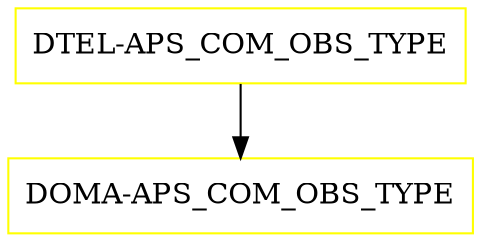 digraph G {
  "DTEL-APS_COM_OBS_TYPE" [shape=box,color=yellow];
  "DOMA-APS_COM_OBS_TYPE" [shape=box,color=yellow,URL="./DOMA_APS_COM_OBS_TYPE.html"];
  "DTEL-APS_COM_OBS_TYPE" -> "DOMA-APS_COM_OBS_TYPE";
}

